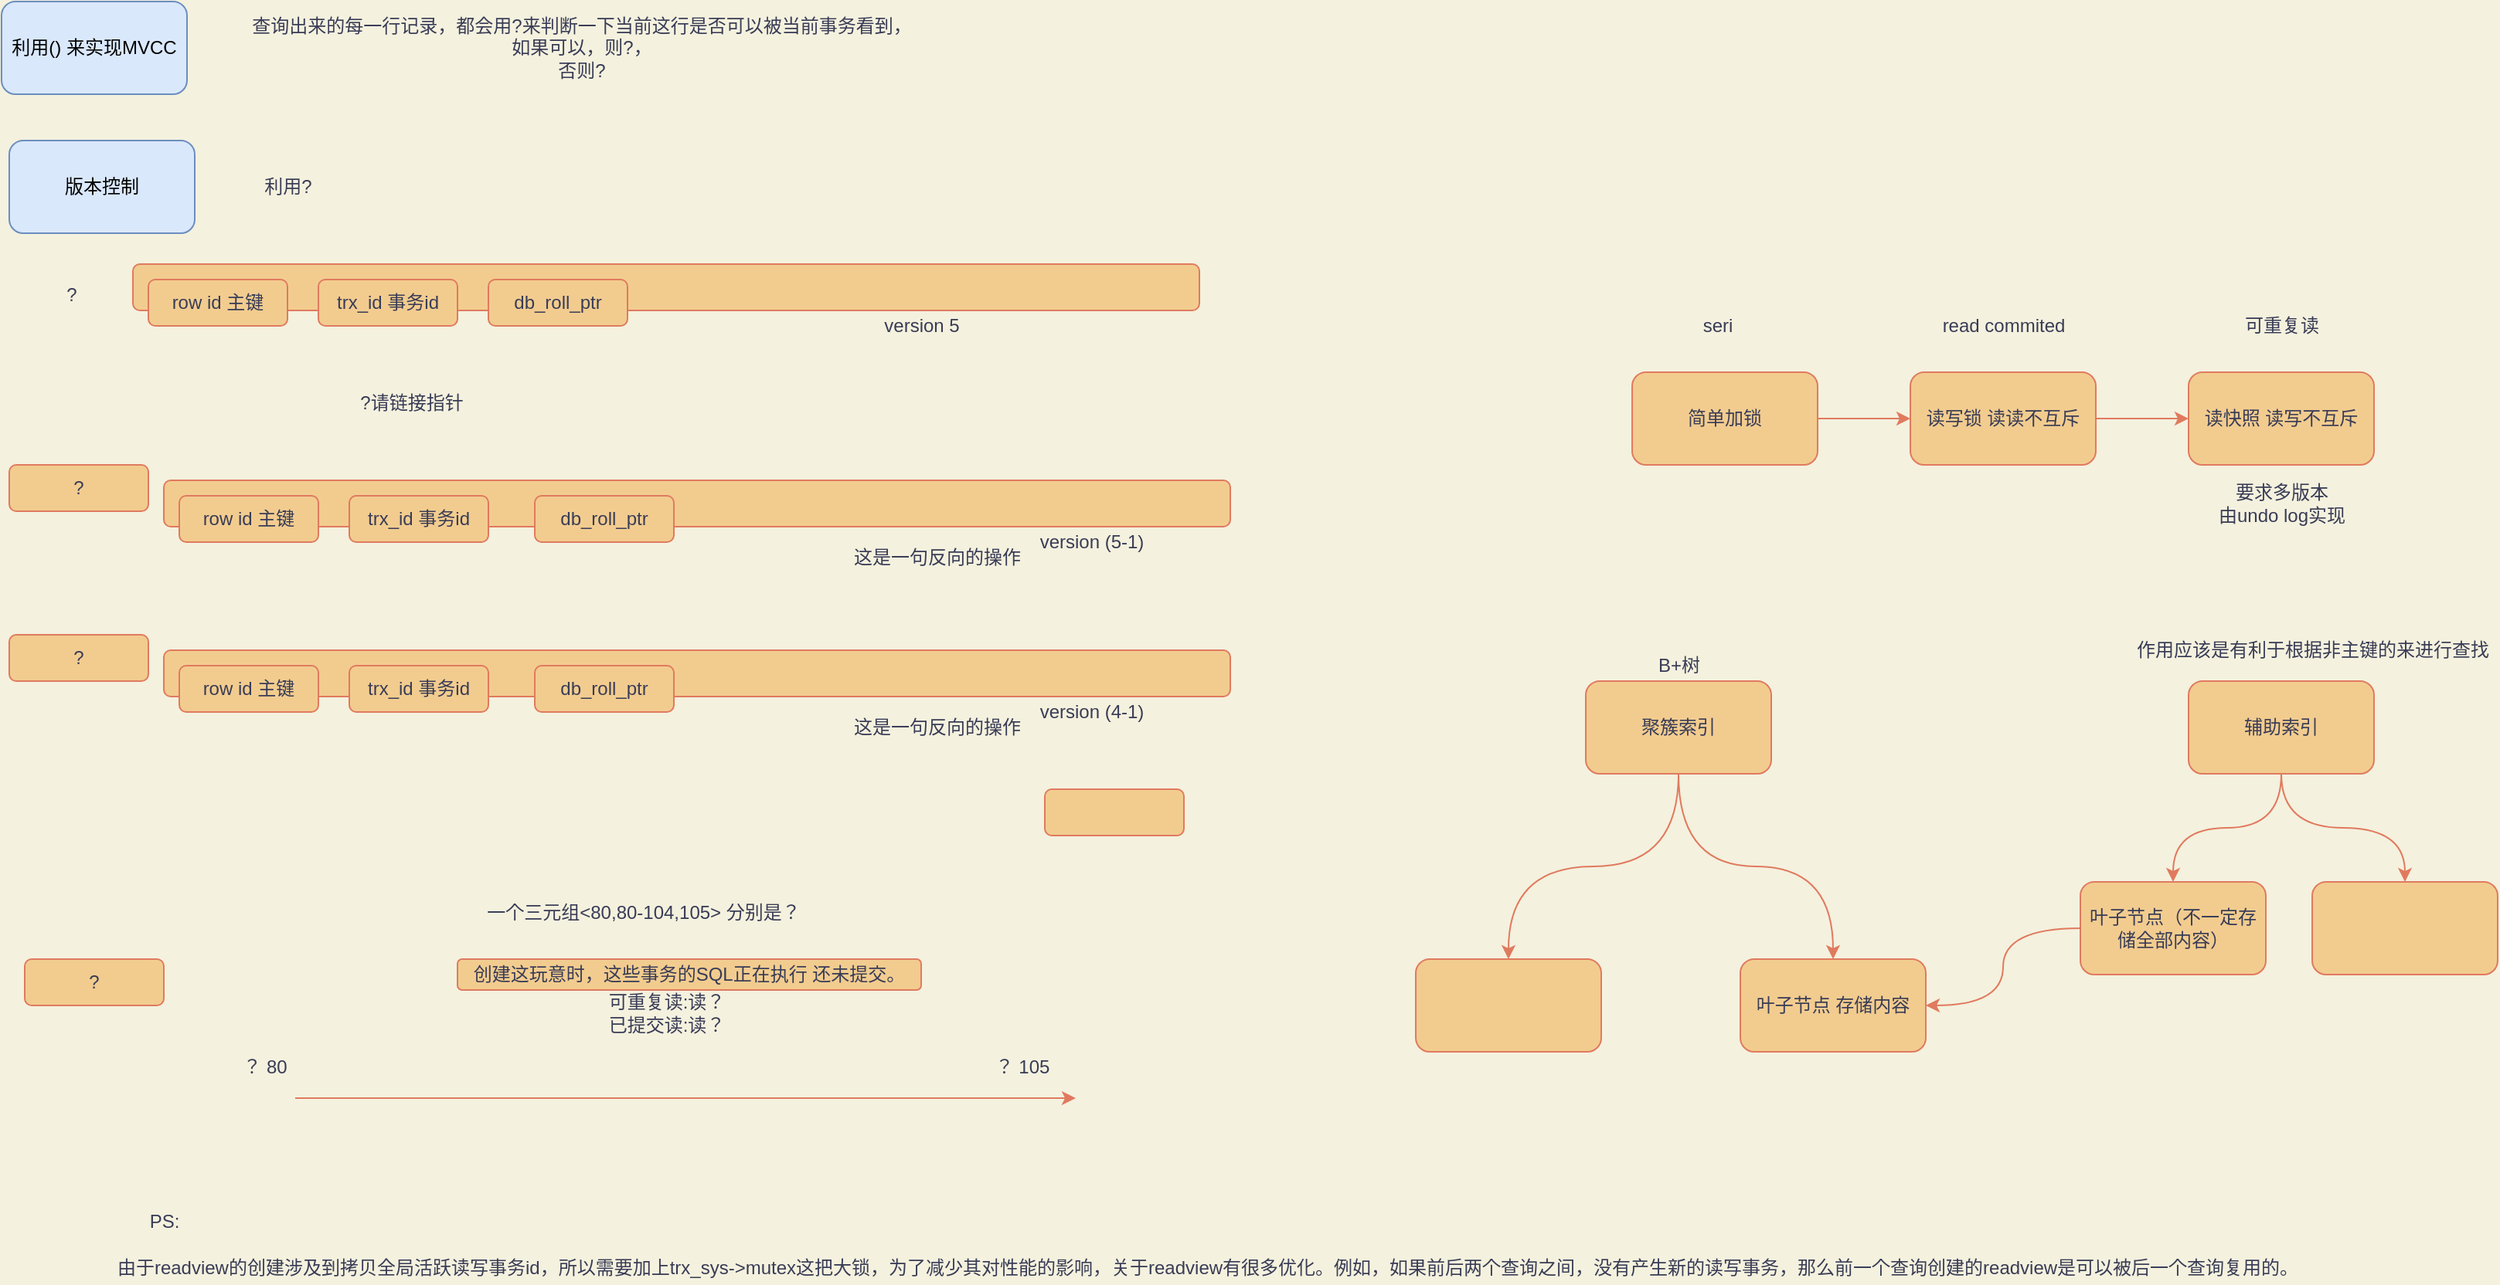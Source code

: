 <mxfile version="13.7.9" type="device"><diagram id="JRkVe0I8rKVUmKoNJj9f" name="MVCC-1"><mxGraphModel dx="981" dy="567" grid="1" gridSize="10" guides="1" tooltips="1" connect="1" arrows="1" fold="1" page="1" pageScale="1" pageWidth="3300" pageHeight="4681" background="#F4F1DE" math="0" shadow="0"><root><mxCell id="0"/><mxCell id="1" parent="0"/><mxCell id="jzkqRKttKyr5pKPGGSOs-27" value="" style="rounded=1;whiteSpace=wrap;html=1;sketch=0;strokeColor=#E07A5F;fillColor=#F2CC8F;fontColor=#393C56;" parent="1" vertex="1"><mxGeometry x="230" y="970" width="690" height="30" as="geometry"/></mxCell><mxCell id="jzkqRKttKyr5pKPGGSOs-28" value="?" style="text;html=1;align=center;verticalAlign=middle;resizable=0;points=[];autosize=1;fontColor=#393C56;" parent="1" vertex="1"><mxGeometry x="180" y="980" width="20" height="20" as="geometry"/></mxCell><mxCell id="jzkqRKttKyr5pKPGGSOs-29" value="row id 主键" style="rounded=1;whiteSpace=wrap;html=1;sketch=0;strokeColor=#E07A5F;fillColor=#F2CC8F;fontColor=#393C56;" parent="1" vertex="1"><mxGeometry x="240" y="980" width="90" height="30" as="geometry"/></mxCell><mxCell id="jzkqRKttKyr5pKPGGSOs-30" value="" style="rounded=1;whiteSpace=wrap;html=1;sketch=0;strokeColor=#E07A5F;fillColor=#F2CC8F;fontColor=#393C56;" parent="1" vertex="1"><mxGeometry x="820" y="1310" width="90" height="30" as="geometry"/></mxCell><mxCell id="jzkqRKttKyr5pKPGGSOs-31" value="?" style="rounded=1;whiteSpace=wrap;html=1;sketch=0;strokeColor=#E07A5F;fillColor=#F2CC8F;fontColor=#393C56;" parent="1" vertex="1"><mxGeometry x="150" y="1100" width="90" height="30" as="geometry"/></mxCell><mxCell id="jzkqRKttKyr5pKPGGSOs-32" value="trx_id 事务id" style="rounded=1;whiteSpace=wrap;html=1;sketch=0;strokeColor=#E07A5F;fillColor=#F2CC8F;fontColor=#393C56;" parent="1" vertex="1"><mxGeometry x="350" y="980" width="90" height="30" as="geometry"/></mxCell><mxCell id="jzkqRKttKyr5pKPGGSOs-33" value="db_roll_ptr" style="rounded=1;whiteSpace=wrap;html=1;sketch=0;strokeColor=#E07A5F;fillColor=#F2CC8F;fontColor=#393C56;" parent="1" vertex="1"><mxGeometry x="460" y="980" width="90" height="30" as="geometry"/></mxCell><mxCell id="jzkqRKttKyr5pKPGGSOs-35" value="?请链接指针" style="text;html=1;align=center;verticalAlign=middle;resizable=0;points=[];autosize=1;fontColor=#393C56;" parent="1" vertex="1"><mxGeometry x="370" y="1050" width="80" height="20" as="geometry"/></mxCell><mxCell id="jzkqRKttKyr5pKPGGSOs-37" value="" style="rounded=1;whiteSpace=wrap;html=1;sketch=0;strokeColor=#E07A5F;fillColor=#F2CC8F;fontColor=#393C56;" parent="1" vertex="1"><mxGeometry x="250" y="1110" width="690" height="30" as="geometry"/></mxCell><mxCell id="jzkqRKttKyr5pKPGGSOs-38" value="row id 主键" style="rounded=1;whiteSpace=wrap;html=1;sketch=0;strokeColor=#E07A5F;fillColor=#F2CC8F;fontColor=#393C56;" parent="1" vertex="1"><mxGeometry x="260" y="1120" width="90" height="30" as="geometry"/></mxCell><mxCell id="jzkqRKttKyr5pKPGGSOs-39" value="trx_id 事务id" style="rounded=1;whiteSpace=wrap;html=1;sketch=0;strokeColor=#E07A5F;fillColor=#F2CC8F;fontColor=#393C56;" parent="1" vertex="1"><mxGeometry x="370" y="1120" width="90" height="30" as="geometry"/></mxCell><mxCell id="jzkqRKttKyr5pKPGGSOs-40" value="db_roll_ptr" style="rounded=1;whiteSpace=wrap;html=1;sketch=0;strokeColor=#E07A5F;fillColor=#F2CC8F;fontColor=#393C56;" parent="1" vertex="1"><mxGeometry x="490" y="1120" width="90" height="30" as="geometry"/></mxCell><mxCell id="jzkqRKttKyr5pKPGGSOs-42" value="这是一句反向的操作" style="text;html=1;align=center;verticalAlign=middle;resizable=0;points=[];autosize=1;fontColor=#393C56;" parent="1" vertex="1"><mxGeometry x="690" y="1150" width="120" height="20" as="geometry"/></mxCell><mxCell id="jzkqRKttKyr5pKPGGSOs-43" value="version 5" style="text;html=1;align=center;verticalAlign=middle;resizable=0;points=[];autosize=1;fontColor=#393C56;" parent="1" vertex="1"><mxGeometry x="710" y="1000" width="60" height="20" as="geometry"/></mxCell><mxCell id="jzkqRKttKyr5pKPGGSOs-44" value="version (5-1)" style="text;html=1;align=center;verticalAlign=middle;resizable=0;points=[];autosize=1;fontColor=#393C56;" parent="1" vertex="1"><mxGeometry x="810" y="1140" width="80" height="20" as="geometry"/></mxCell><mxCell id="jzkqRKttKyr5pKPGGSOs-45" value="?" style="rounded=1;whiteSpace=wrap;html=1;sketch=0;strokeColor=#E07A5F;fillColor=#F2CC8F;fontColor=#393C56;" parent="1" vertex="1"><mxGeometry x="150" y="1210" width="90" height="30" as="geometry"/></mxCell><mxCell id="jzkqRKttKyr5pKPGGSOs-46" value="" style="rounded=1;whiteSpace=wrap;html=1;sketch=0;strokeColor=#E07A5F;fillColor=#F2CC8F;fontColor=#393C56;" parent="1" vertex="1"><mxGeometry x="250" y="1220" width="690" height="30" as="geometry"/></mxCell><mxCell id="jzkqRKttKyr5pKPGGSOs-47" value="row id 主键" style="rounded=1;whiteSpace=wrap;html=1;sketch=0;strokeColor=#E07A5F;fillColor=#F2CC8F;fontColor=#393C56;" parent="1" vertex="1"><mxGeometry x="260" y="1230" width="90" height="30" as="geometry"/></mxCell><mxCell id="jzkqRKttKyr5pKPGGSOs-48" value="trx_id 事务id" style="rounded=1;whiteSpace=wrap;html=1;sketch=0;strokeColor=#E07A5F;fillColor=#F2CC8F;fontColor=#393C56;" parent="1" vertex="1"><mxGeometry x="370" y="1230" width="90" height="30" as="geometry"/></mxCell><mxCell id="jzkqRKttKyr5pKPGGSOs-49" value="db_roll_ptr" style="rounded=1;whiteSpace=wrap;html=1;sketch=0;strokeColor=#E07A5F;fillColor=#F2CC8F;fontColor=#393C56;" parent="1" vertex="1"><mxGeometry x="490" y="1230" width="90" height="30" as="geometry"/></mxCell><mxCell id="jzkqRKttKyr5pKPGGSOs-50" value="这是一句反向的操作" style="text;html=1;align=center;verticalAlign=middle;resizable=0;points=[];autosize=1;fontColor=#393C56;" parent="1" vertex="1"><mxGeometry x="690" y="1260" width="120" height="20" as="geometry"/></mxCell><mxCell id="jzkqRKttKyr5pKPGGSOs-51" value="version (4-1)" style="text;html=1;align=center;verticalAlign=middle;resizable=0;points=[];autosize=1;fontColor=#393C56;" parent="1" vertex="1"><mxGeometry x="810" y="1250" width="80" height="20" as="geometry"/></mxCell><mxCell id="jzkqRKttKyr5pKPGGSOs-53" value="?" style="rounded=1;whiteSpace=wrap;html=1;sketch=0;strokeColor=#E07A5F;fillColor=#F2CC8F;fontColor=#393C56;" parent="1" vertex="1"><mxGeometry x="160" y="1420" width="90" height="30" as="geometry"/></mxCell><mxCell id="jzkqRKttKyr5pKPGGSOs-57" value="" style="edgeStyle=orthogonalEdgeStyle;curved=1;rounded=1;sketch=0;orthogonalLoop=1;jettySize=auto;html=1;strokeColor=#E07A5F;fillColor=#F2CC8F;fontColor=#393C56;" parent="1" edge="1"><mxGeometry relative="1" as="geometry"><mxPoint x="335" y="1510" as="sourcePoint"/><mxPoint x="840" y="1510" as="targetPoint"/></mxGeometry></mxCell><mxCell id="jzkqRKttKyr5pKPGGSOs-58" value="？ 80" style="text;html=1;align=center;verticalAlign=middle;resizable=0;points=[];autosize=1;fontColor=#393C56;" parent="1" vertex="1"><mxGeometry x="295" y="1480" width="40" height="20" as="geometry"/></mxCell><mxCell id="jzkqRKttKyr5pKPGGSOs-59" value="？ 105" style="text;html=1;align=center;verticalAlign=middle;resizable=0;points=[];autosize=1;fontColor=#393C56;" parent="1" vertex="1"><mxGeometry x="780" y="1480" width="50" height="20" as="geometry"/></mxCell><mxCell id="jzkqRKttKyr5pKPGGSOs-60" value="创建这玩意时，这些事务的SQL正在执行 还未提交。" style="rounded=1;whiteSpace=wrap;html=1;sketch=0;strokeColor=#E07A5F;fillColor=#F2CC8F;fontColor=#393C56;" parent="1" vertex="1"><mxGeometry x="440" y="1420" width="300" height="20" as="geometry"/></mxCell><mxCell id="jzkqRKttKyr5pKPGGSOs-61" value="可重复读:读？&lt;br&gt;已提交读:读？" style="text;html=1;align=center;verticalAlign=middle;resizable=0;points=[];autosize=1;fontColor=#393C56;" parent="1" vertex="1"><mxGeometry x="530" y="1440" width="90" height="30" as="geometry"/></mxCell><mxCell id="jzkqRKttKyr5pKPGGSOs-62" value="版本控制" style="rounded=1;whiteSpace=wrap;html=1;sketch=0;strokeColor=#6c8ebf;fillColor=#dae8fc;" parent="1" vertex="1"><mxGeometry x="150" y="890" width="120" height="60" as="geometry"/></mxCell><mxCell id="jzkqRKttKyr5pKPGGSOs-63" value="" style="edgeStyle=orthogonalEdgeStyle;sketch=0;orthogonalLoop=1;jettySize=auto;html=1;strokeColor=#E07A5F;fillColor=#F2CC8F;fontColor=#393C56;curved=1;" parent="1" source="jzkqRKttKyr5pKPGGSOs-64" target="jzkqRKttKyr5pKPGGSOs-66" edge="1"><mxGeometry relative="1" as="geometry"/></mxCell><mxCell id="jzkqRKttKyr5pKPGGSOs-64" value="简单加锁" style="whiteSpace=wrap;html=1;fillColor=#F2CC8F;strokeColor=#E07A5F;fontColor=#393C56;rounded=1;" parent="1" vertex="1"><mxGeometry x="1200" y="1040" width="120" height="60" as="geometry"/></mxCell><mxCell id="jzkqRKttKyr5pKPGGSOs-65" value="" style="edgeStyle=orthogonalEdgeStyle;sketch=0;orthogonalLoop=1;jettySize=auto;html=1;strokeColor=#E07A5F;fillColor=#F2CC8F;fontColor=#393C56;curved=1;" parent="1" source="jzkqRKttKyr5pKPGGSOs-66" target="jzkqRKttKyr5pKPGGSOs-67" edge="1"><mxGeometry relative="1" as="geometry"/></mxCell><mxCell id="jzkqRKttKyr5pKPGGSOs-66" value="读写锁 读读不互斥" style="whiteSpace=wrap;html=1;fillColor=#F2CC8F;strokeColor=#E07A5F;fontColor=#393C56;rounded=1;" parent="1" vertex="1"><mxGeometry x="1380" y="1040" width="120" height="60" as="geometry"/></mxCell><mxCell id="jzkqRKttKyr5pKPGGSOs-67" value="读快照 读写不互斥" style="whiteSpace=wrap;html=1;fillColor=#F2CC8F;strokeColor=#E07A5F;fontColor=#393C56;rounded=1;" parent="1" vertex="1"><mxGeometry x="1560" y="1040" width="120" height="60" as="geometry"/></mxCell><mxCell id="jzkqRKttKyr5pKPGGSOs-68" value="seri" style="text;html=1;align=center;verticalAlign=middle;resizable=0;points=[];autosize=1;fontColor=#393C56;rounded=1;" parent="1" vertex="1"><mxGeometry x="1240" y="1000" width="30" height="20" as="geometry"/></mxCell><mxCell id="jzkqRKttKyr5pKPGGSOs-69" value="read commited" style="text;html=1;align=center;verticalAlign=middle;resizable=0;points=[];autosize=1;fontColor=#393C56;rounded=1;" parent="1" vertex="1"><mxGeometry x="1395" y="1000" width="90" height="20" as="geometry"/></mxCell><mxCell id="jzkqRKttKyr5pKPGGSOs-70" value="可重复读" style="text;html=1;align=center;verticalAlign=middle;resizable=0;points=[];autosize=1;fontColor=#393C56;rounded=1;" parent="1" vertex="1"><mxGeometry x="1590" y="1000" width="60" height="20" as="geometry"/></mxCell><mxCell id="jzkqRKttKyr5pKPGGSOs-71" value="要求多版本&lt;br&gt;由undo log实现" style="text;html=1;align=center;verticalAlign=middle;resizable=0;points=[];autosize=1;fontColor=#393C56;rounded=1;" parent="1" vertex="1"><mxGeometry x="1570" y="1110" width="100" height="30" as="geometry"/></mxCell><mxCell id="jzkqRKttKyr5pKPGGSOs-72" style="edgeStyle=orthogonalEdgeStyle;sketch=0;orthogonalLoop=1;jettySize=auto;html=1;strokeColor=#E07A5F;fillColor=#F2CC8F;fontColor=#393C56;curved=1;" parent="1" source="jzkqRKttKyr5pKPGGSOs-74" target="jzkqRKttKyr5pKPGGSOs-75" edge="1"><mxGeometry relative="1" as="geometry"><mxPoint x="1080" y="1400" as="targetPoint"/></mxGeometry></mxCell><mxCell id="jzkqRKttKyr5pKPGGSOs-73" value="" style="edgeStyle=orthogonalEdgeStyle;sketch=0;orthogonalLoop=1;jettySize=auto;html=1;strokeColor=#E07A5F;fillColor=#F2CC8F;fontColor=#393C56;curved=1;" parent="1" source="jzkqRKttKyr5pKPGGSOs-74" target="jzkqRKttKyr5pKPGGSOs-76" edge="1"><mxGeometry relative="1" as="geometry"/></mxCell><mxCell id="jzkqRKttKyr5pKPGGSOs-74" value="聚簇索引" style="whiteSpace=wrap;html=1;sketch=0;strokeColor=#E07A5F;fillColor=#F2CC8F;fontColor=#393C56;rounded=1;" parent="1" vertex="1"><mxGeometry x="1170" y="1240" width="120" height="60" as="geometry"/></mxCell><mxCell id="jzkqRKttKyr5pKPGGSOs-75" value="" style="whiteSpace=wrap;html=1;sketch=0;strokeColor=#E07A5F;fillColor=#F2CC8F;fontColor=#393C56;rounded=1;" parent="1" vertex="1"><mxGeometry x="1060" y="1420" width="120" height="60" as="geometry"/></mxCell><mxCell id="jzkqRKttKyr5pKPGGSOs-76" value="叶子节点 存储内容" style="whiteSpace=wrap;html=1;sketch=0;strokeColor=#E07A5F;fillColor=#F2CC8F;fontColor=#393C56;rounded=1;" parent="1" vertex="1"><mxGeometry x="1270" y="1420" width="120" height="60" as="geometry"/></mxCell><mxCell id="jzkqRKttKyr5pKPGGSOs-77" value="B+树" style="text;html=1;align=center;verticalAlign=middle;resizable=0;points=[];autosize=1;fontColor=#393C56;" parent="1" vertex="1"><mxGeometry x="1210" y="1220" width="40" height="20" as="geometry"/></mxCell><mxCell id="jzkqRKttKyr5pKPGGSOs-78" value="" style="edgeStyle=orthogonalEdgeStyle;curved=1;rounded=1;sketch=0;orthogonalLoop=1;jettySize=auto;html=1;strokeColor=#E07A5F;fillColor=#F2CC8F;fontColor=#393C56;" parent="1" source="jzkqRKttKyr5pKPGGSOs-80" target="jzkqRKttKyr5pKPGGSOs-82" edge="1"><mxGeometry relative="1" as="geometry"/></mxCell><mxCell id="jzkqRKttKyr5pKPGGSOs-79" value="" style="edgeStyle=orthogonalEdgeStyle;curved=1;rounded=1;sketch=0;orthogonalLoop=1;jettySize=auto;html=1;strokeColor=#E07A5F;fillColor=#F2CC8F;fontColor=#393C56;" parent="1" source="jzkqRKttKyr5pKPGGSOs-80" target="jzkqRKttKyr5pKPGGSOs-83" edge="1"><mxGeometry relative="1" as="geometry"/></mxCell><mxCell id="jzkqRKttKyr5pKPGGSOs-80" value="辅助索引" style="whiteSpace=wrap;html=1;sketch=0;strokeColor=#E07A5F;fillColor=#F2CC8F;fontColor=#393C56;rounded=1;" parent="1" vertex="1"><mxGeometry x="1560" y="1240" width="120" height="60" as="geometry"/></mxCell><mxCell id="jzkqRKttKyr5pKPGGSOs-81" style="edgeStyle=orthogonalEdgeStyle;curved=1;rounded=1;sketch=0;orthogonalLoop=1;jettySize=auto;html=1;entryX=1;entryY=0.5;entryDx=0;entryDy=0;strokeColor=#E07A5F;fillColor=#F2CC8F;fontColor=#393C56;" parent="1" source="jzkqRKttKyr5pKPGGSOs-82" target="jzkqRKttKyr5pKPGGSOs-76" edge="1"><mxGeometry relative="1" as="geometry"/></mxCell><mxCell id="jzkqRKttKyr5pKPGGSOs-82" value="叶子节点（不一定存储全部内容）" style="whiteSpace=wrap;html=1;sketch=0;strokeColor=#E07A5F;fillColor=#F2CC8F;fontColor=#393C56;rounded=1;" parent="1" vertex="1"><mxGeometry x="1490" y="1370" width="120" height="60" as="geometry"/></mxCell><mxCell id="jzkqRKttKyr5pKPGGSOs-83" value="" style="whiteSpace=wrap;html=1;sketch=0;strokeColor=#E07A5F;fillColor=#F2CC8F;fontColor=#393C56;rounded=1;" parent="1" vertex="1"><mxGeometry x="1640" y="1370" width="120" height="60" as="geometry"/></mxCell><mxCell id="jzkqRKttKyr5pKPGGSOs-84" value="作用应该是有利于根据非主键的来进行查找" style="text;html=1;align=center;verticalAlign=middle;resizable=0;points=[];autosize=1;fontColor=#393C56;" parent="1" vertex="1"><mxGeometry x="1520" y="1210" width="240" height="20" as="geometry"/></mxCell><mxCell id="jzkqRKttKyr5pKPGGSOs-85" value="利用() 来实现MVCC" style="rounded=1;whiteSpace=wrap;html=1;sketch=0;strokeColor=#6c8ebf;fillColor=#dae8fc;" parent="1" vertex="1"><mxGeometry x="145" y="800" width="120" height="60" as="geometry"/></mxCell><mxCell id="jzkqRKttKyr5pKPGGSOs-86" value="一个三元组&amp;lt;80,80-104,105&amp;gt; 分别是？" style="text;html=1;align=center;verticalAlign=middle;resizable=0;points=[];autosize=1;fontColor=#393C56;" parent="1" vertex="1"><mxGeometry x="450" y="1380" width="220" height="20" as="geometry"/></mxCell><mxCell id="jzkqRKttKyr5pKPGGSOs-88" value="查询出来的每一行记录，都会用?来判断一下当前这行是否可以被当前事务看到，&lt;br&gt;如果可以，则?，&lt;br&gt;否则?" style="text;html=1;align=center;verticalAlign=middle;resizable=0;points=[];autosize=1;fontColor=#393C56;" parent="1" vertex="1"><mxGeometry x="300" y="805" width="440" height="50" as="geometry"/></mxCell><mxCell id="jzkqRKttKyr5pKPGGSOs-89" value="利用?" style="text;html=1;align=center;verticalAlign=middle;resizable=0;points=[];autosize=1;fontColor=#393C56;" parent="1" vertex="1"><mxGeometry x="305" y="910" width="50" height="20" as="geometry"/></mxCell><mxCell id="jzkqRKttKyr5pKPGGSOs-90" value="由于readview的创建涉及到拷贝全局活跃读写事务id，所以需要加上trx_sys-&amp;gt;mutex这把大锁，为了减少其对性能的影响，关于readview有很多优化。例如，如果前后两个查询之间，没有产生新的读写事务，那么前一个查询创建的readview是可以被后一个查询复用的。" style="text;html=1;align=center;verticalAlign=middle;resizable=0;points=[];autosize=1;fontColor=#393C56;" parent="1" vertex="1"><mxGeometry x="210" y="1610" width="1430" height="20" as="geometry"/></mxCell><mxCell id="jzkqRKttKyr5pKPGGSOs-91" value="PS:" style="text;html=1;align=center;verticalAlign=middle;resizable=0;points=[];autosize=1;fontColor=#393C56;" parent="1" vertex="1"><mxGeometry x="235" y="1580" width="30" height="20" as="geometry"/></mxCell></root></mxGraphModel></diagram></mxfile>
